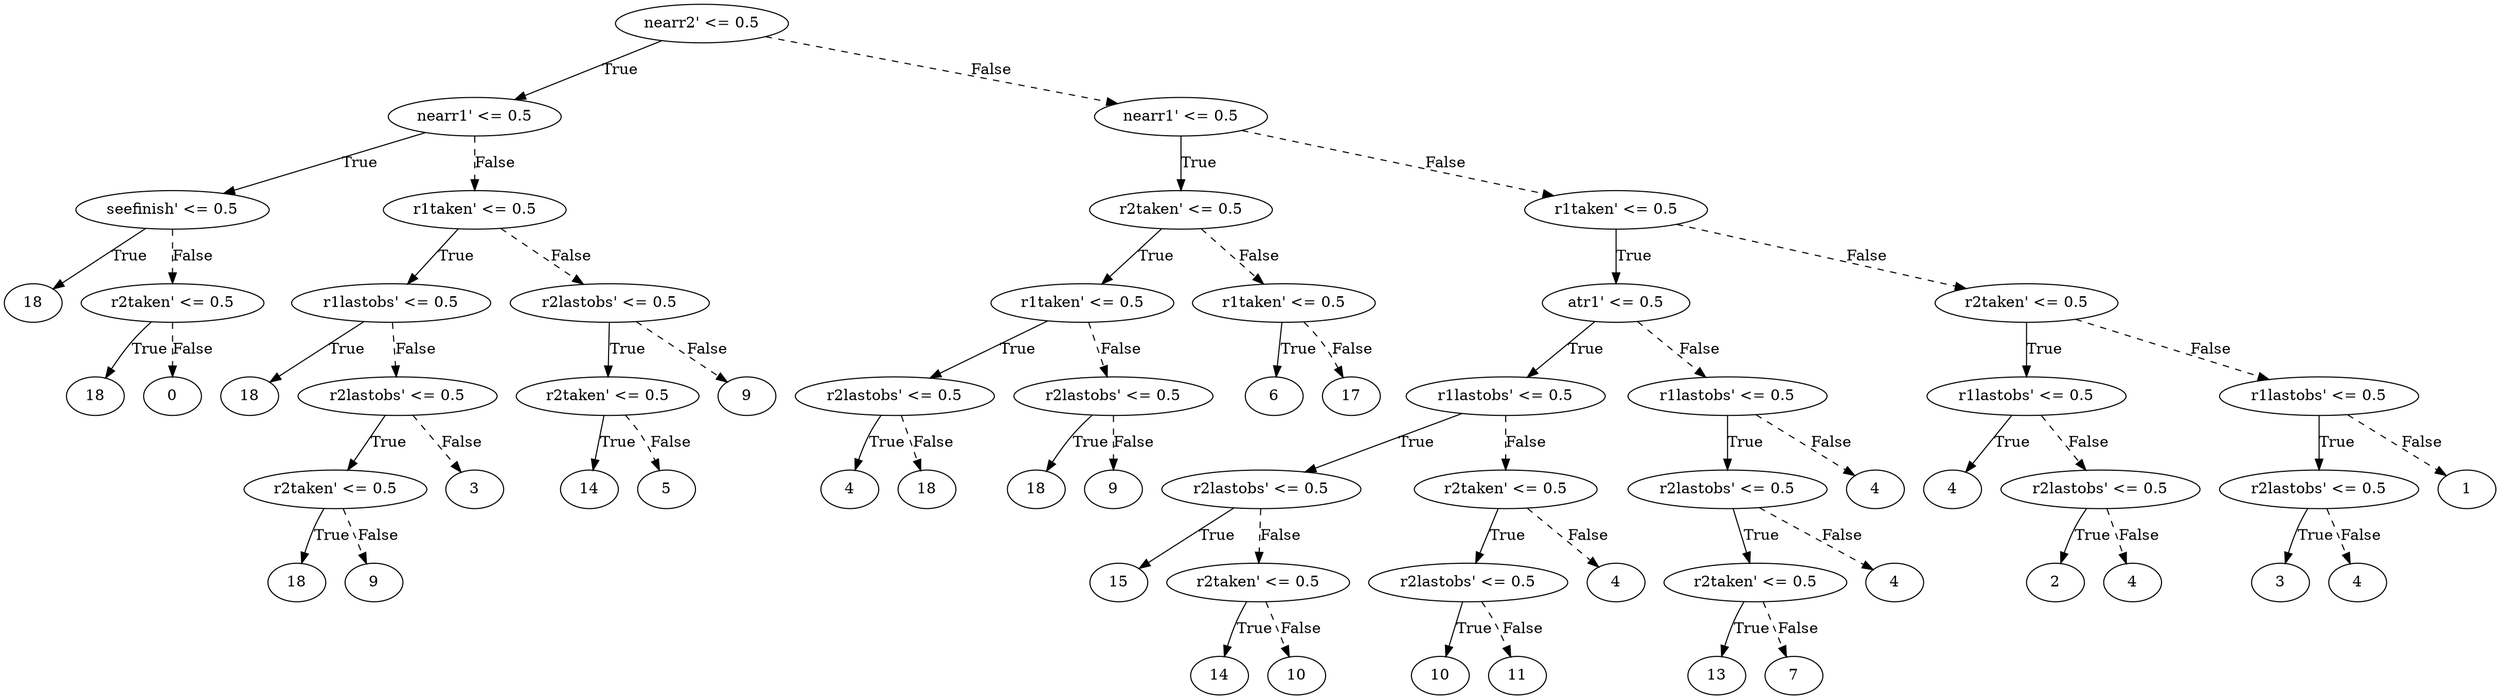 digraph {
0 [label="nearr2' <= 0.5"];
1 [label="nearr1' <= 0.5"];
2 [label="seefinish' <= 0.5"];
3 [label="18"];
2 -> 3 [label="True"];
4 [label="r2taken' <= 0.5"];
5 [label="18"];
4 -> 5 [label="True"];
6 [label="0"];
4 -> 6 [style="dashed", label="False"];
2 -> 4 [style="dashed", label="False"];
1 -> 2 [label="True"];
7 [label="r1taken' <= 0.5"];
8 [label="r1lastobs' <= 0.5"];
9 [label="18"];
8 -> 9 [label="True"];
10 [label="r2lastobs' <= 0.5"];
11 [label="r2taken' <= 0.5"];
12 [label="18"];
11 -> 12 [label="True"];
13 [label="9"];
11 -> 13 [style="dashed", label="False"];
10 -> 11 [label="True"];
14 [label="3"];
10 -> 14 [style="dashed", label="False"];
8 -> 10 [style="dashed", label="False"];
7 -> 8 [label="True"];
15 [label="r2lastobs' <= 0.5"];
16 [label="r2taken' <= 0.5"];
17 [label="14"];
16 -> 17 [label="True"];
18 [label="5"];
16 -> 18 [style="dashed", label="False"];
15 -> 16 [label="True"];
19 [label="9"];
15 -> 19 [style="dashed", label="False"];
7 -> 15 [style="dashed", label="False"];
1 -> 7 [style="dashed", label="False"];
0 -> 1 [label="True"];
20 [label="nearr1' <= 0.5"];
21 [label="r2taken' <= 0.5"];
22 [label="r1taken' <= 0.5"];
23 [label="r2lastobs' <= 0.5"];
24 [label="4"];
23 -> 24 [label="True"];
25 [label="18"];
23 -> 25 [style="dashed", label="False"];
22 -> 23 [label="True"];
26 [label="r2lastobs' <= 0.5"];
27 [label="18"];
26 -> 27 [label="True"];
28 [label="9"];
26 -> 28 [style="dashed", label="False"];
22 -> 26 [style="dashed", label="False"];
21 -> 22 [label="True"];
29 [label="r1taken' <= 0.5"];
30 [label="6"];
29 -> 30 [label="True"];
31 [label="17"];
29 -> 31 [style="dashed", label="False"];
21 -> 29 [style="dashed", label="False"];
20 -> 21 [label="True"];
32 [label="r1taken' <= 0.5"];
33 [label="atr1' <= 0.5"];
34 [label="r1lastobs' <= 0.5"];
35 [label="r2lastobs' <= 0.5"];
36 [label="15"];
35 -> 36 [label="True"];
37 [label="r2taken' <= 0.5"];
38 [label="14"];
37 -> 38 [label="True"];
39 [label="10"];
37 -> 39 [style="dashed", label="False"];
35 -> 37 [style="dashed", label="False"];
34 -> 35 [label="True"];
40 [label="r2taken' <= 0.5"];
41 [label="r2lastobs' <= 0.5"];
42 [label="10"];
41 -> 42 [label="True"];
43 [label="11"];
41 -> 43 [style="dashed", label="False"];
40 -> 41 [label="True"];
44 [label="4"];
40 -> 44 [style="dashed", label="False"];
34 -> 40 [style="dashed", label="False"];
33 -> 34 [label="True"];
45 [label="r1lastobs' <= 0.5"];
46 [label="r2lastobs' <= 0.5"];
47 [label="r2taken' <= 0.5"];
48 [label="13"];
47 -> 48 [label="True"];
49 [label="7"];
47 -> 49 [style="dashed", label="False"];
46 -> 47 [label="True"];
50 [label="4"];
46 -> 50 [style="dashed", label="False"];
45 -> 46 [label="True"];
51 [label="4"];
45 -> 51 [style="dashed", label="False"];
33 -> 45 [style="dashed", label="False"];
32 -> 33 [label="True"];
52 [label="r2taken' <= 0.5"];
53 [label="r1lastobs' <= 0.5"];
54 [label="4"];
53 -> 54 [label="True"];
55 [label="r2lastobs' <= 0.5"];
56 [label="2"];
55 -> 56 [label="True"];
57 [label="4"];
55 -> 57 [style="dashed", label="False"];
53 -> 55 [style="dashed", label="False"];
52 -> 53 [label="True"];
58 [label="r1lastobs' <= 0.5"];
59 [label="r2lastobs' <= 0.5"];
60 [label="3"];
59 -> 60 [label="True"];
61 [label="4"];
59 -> 61 [style="dashed", label="False"];
58 -> 59 [label="True"];
62 [label="1"];
58 -> 62 [style="dashed", label="False"];
52 -> 58 [style="dashed", label="False"];
32 -> 52 [style="dashed", label="False"];
20 -> 32 [style="dashed", label="False"];
0 -> 20 [style="dashed", label="False"];

}
